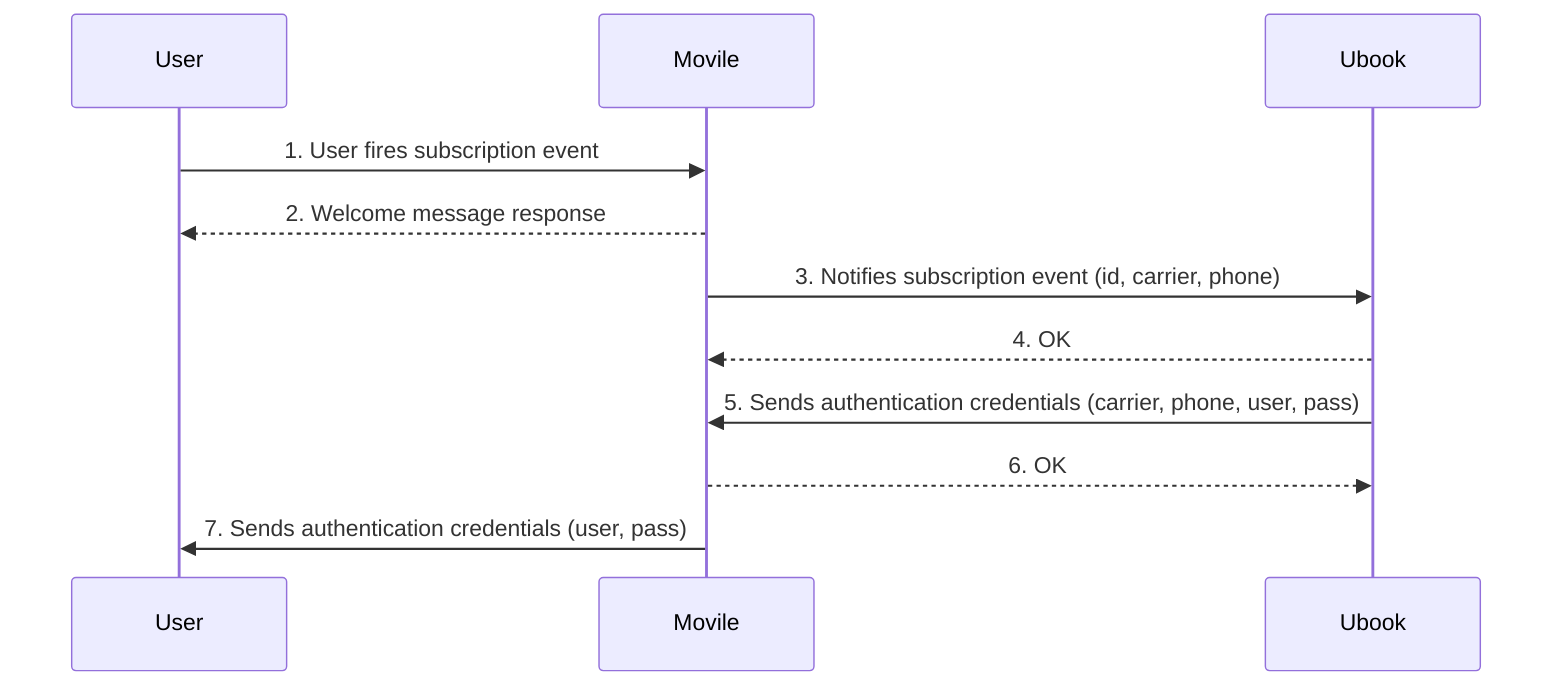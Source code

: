 sequenceDiagram
    participant User
    participant Movile
    participant Ubook

    User->>Movile: 1. User fires subscription event
    Movile-->>User: 2. Welcome message response
    Movile->>Ubook: 3. Notifies subscription event (id, carrier, phone)
    Ubook-->>Movile: 4. OK
    Ubook->>Movile: 5. Sends authentication credentials (carrier, phone, user, pass)
    Movile-->>Ubook: 6. OK
    Movile->>User: 7. Sends authentication credentials (user, pass)